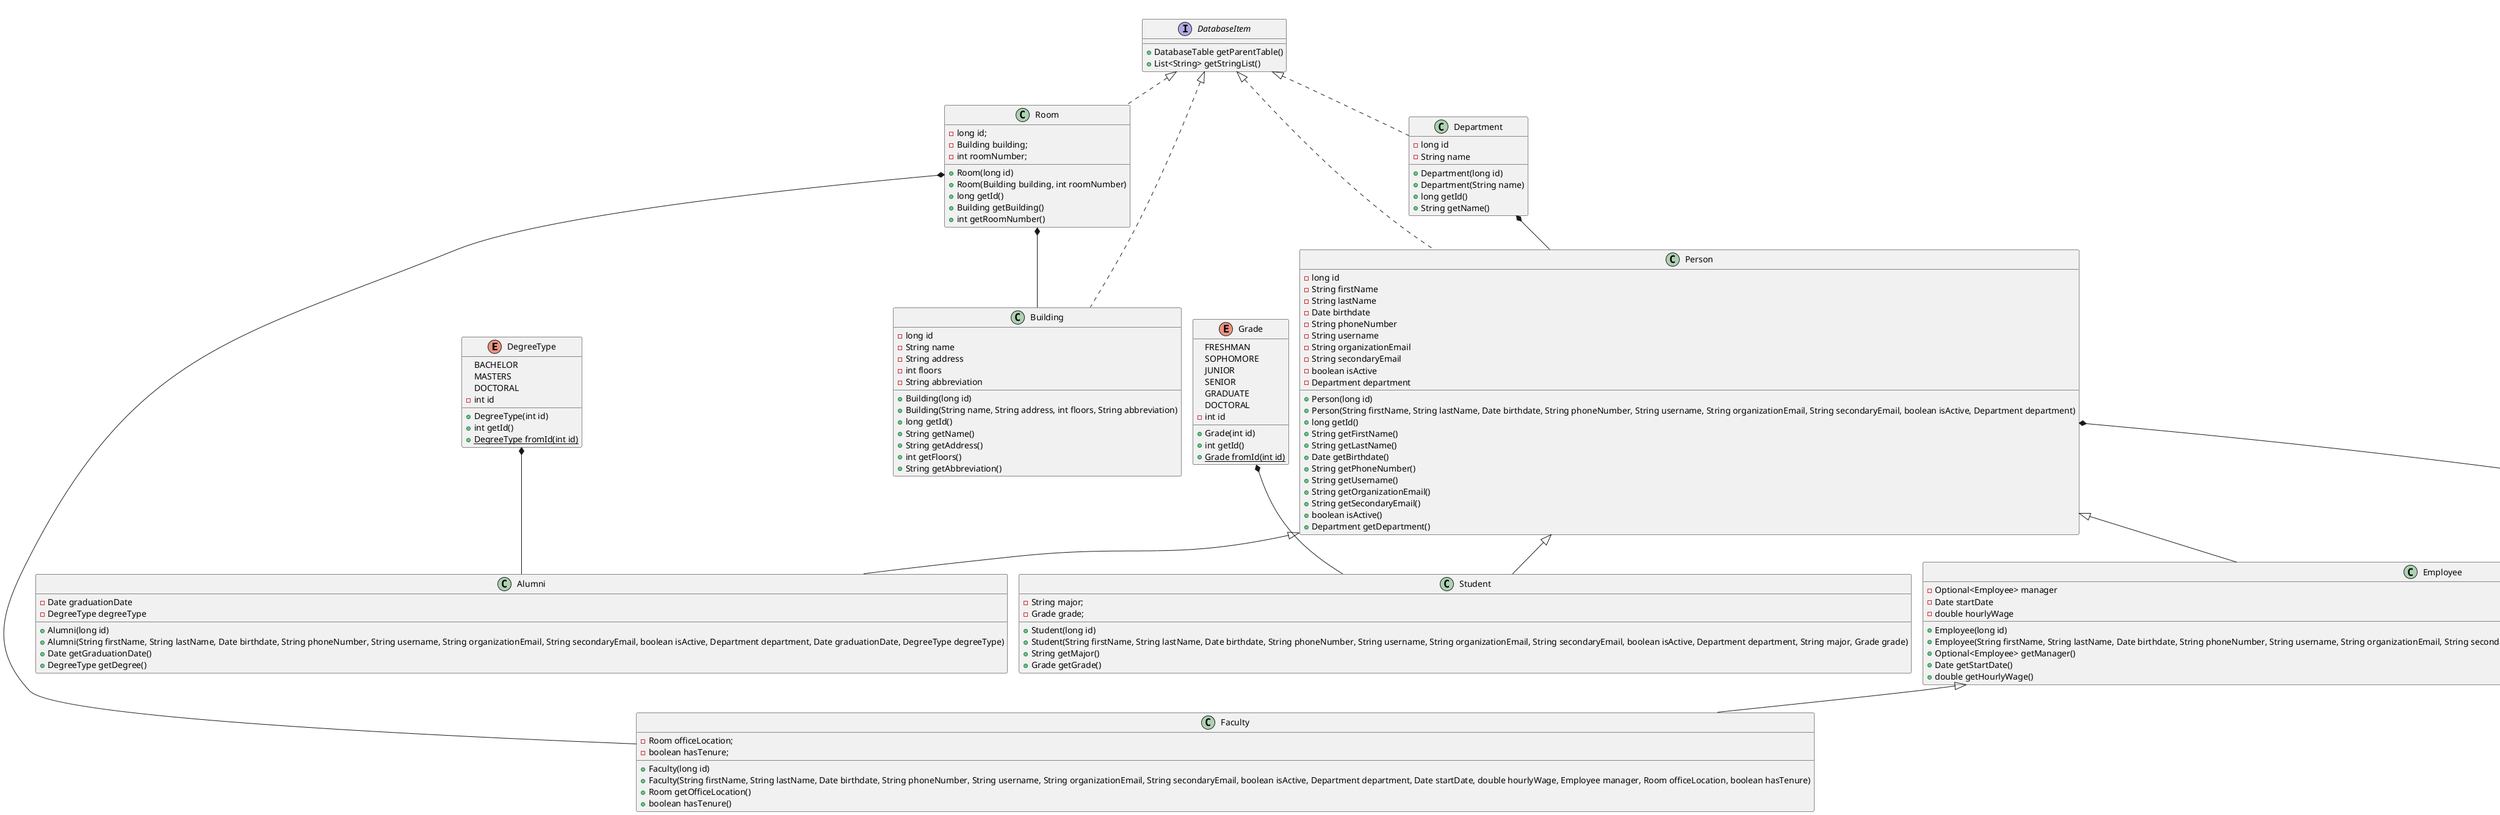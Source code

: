 @startuml
!pragma layout smetana
'https://plantuml.com/class-diagram

enum DegreeType {
BACHELOR
MASTERS
DOCTORAL
-int id
+DegreeType(int id)
+int getId()
+{static}DegreeType fromId(int id)
}

enum Grade {
FRESHMAN
SOPHOMORE
JUNIOR
SENIOR
GRADUATE
DOCTORAL
-int id
+Grade(int id)
+int getId()
+{static}Grade fromId(int id)
}

interface DatabaseItem {
+DatabaseTable getParentTable()
+List<String> getStringList()
}

interface DatabaseTable {
    +{static}int PAGE_SIZE
    +String getTableName()
    +long getCountTableRows()
    +List<String> getColumnNames()
}

class Alumni extends Person {
    -Date graduationDate
    -DegreeType degreeType

    +Alumni(long id)
    +Alumni(String firstName, String lastName, Date birthdate, String phoneNumber, String username, String organizationEmail, String secondaryEmail, boolean isActive, Department department, Date graduationDate, DegreeType degreeType)
    +Date getGraduationDate()
    +DegreeType getDegree()
}

class Building implements DatabaseItem {
    -long id
    -String name
    -String address
    -int floors
    -String abbreviation

    +Building(long id)
    +Building(String name, String address, int floors, String abbreviation)
    +long getId()
    +String getName()
    +String getAddress()
    +int getFloors()
    +String getAbbreviation()
}

class Department implements DatabaseItem {
    -long id
    -String name

    +Department(long id)
    +Department(String name)
    +long getId()
    +String getName()
}

class Employee extends Person {
    -Optional<Employee> manager
    -Date startDate
    -double hourlyWage

    +Employee(long id)
    +Employee(String firstName, String lastName, Date birthdate, String phoneNumber, String username, String organizationEmail, String secondaryEmail, boolean isActive, Department department, Date startDate, double hourlyWage, Employee manager)
    +Optional<Employee> getManager()
    +Date getStartDate()
    +double getHourlyWage()
}

class Faculty extends Employee {
    -Room officeLocation;
    -boolean hasTenure;

    +Faculty(long id)
    +Faculty(String firstName, String lastName, Date birthdate, String phoneNumber, String username, String organizationEmail, String secondaryEmail, boolean isActive, Department department, Date startDate, double hourlyWage, Employee manager, Room officeLocation, boolean hasTenure)
    +Room getOfficeLocation()
    +boolean hasTenure()
}

class Person implements DatabaseItem {
    - long id
    - String firstName
    - String lastName
    - Date birthdate
    - String phoneNumber
    - String username
    - String organizationEmail
    - String secondaryEmail
    - boolean isActive
    - Department department

    +Person(long id)
    +Person(String firstName, String lastName, Date birthdate, String phoneNumber, String username, String organizationEmail, String secondaryEmail, boolean isActive, Department department)
    +long getId()
    +String getFirstName()
    +String getLastName()
    +Date getBirthdate()
    +String getPhoneNumber()
    +String getUsername()
    +String getOrganizationEmail()
    +String getSecondaryEmail()
    +boolean isActive()
    +Department getDepartment()
}

class Room implements DatabaseItem {
     -long id;
     -Building building;
     -int roomNumber;

     +Room(long id)
     +Room(Building building, int roomNumber)
     +long getId()
     +Building getBuilding()
     +int getRoomNumber()
}

class Student extends Person {
    -String major;
    -Grade grade;

    +Student(long id)
    +Student(String firstName, String lastName, Date birthdate, String phoneNumber, String username, String organizationEmail, String secondaryEmail, boolean isActive, Department department, String major, Grade grade)
    +String getMajor()
    +Grade getGrade()
}

class Config {
    -{static} Config instance
    -String databaseName
    -String databaseUsername
    -String databasePassword
    -String databaseHost

    ~Config()
    -Config(String filename)
    ~{static}InputStream readFromResourceFile(String filename)
    ~{static}Properties getPropertiesFromInputStream(InputStream inputStream)
    ~void setInstanceVariables(Properties properties)
    +{static}Config getInstance()
    +{static}Config initialize(String filename)
    +String getDatabaseName()
    +String getDatabaseUsername()
    +String getDatabasePassword()
    +String getDatabaseHost()
    ~void reset()
}

class Database {
 -{static} int NETWORK_TIMEOUT
 -{static} Database instance
 -Connection databaseConnection

 -Database()
 +{static} Database getInstance()
 -void initializeDatabase()
 -boolean testHostConnection(String host)
 +Connection getDatabaseConnection()
 ~void reset()
}

Config *-- Config
Database *-- Database

Config *-- Database
DegreeType *-- Alumni
Grade *-- Student
Department *-- Person
Room *-- Faculty
Room *-- Building
Person *-- Database



class SchoolSimApplication {
  -{static} String CONFIG_FILE

  +{static} void main(String[] args)
}
SchoolSimApplication o-- Config

class AlumniTable implements DatabaseTable {

}

class EmployeeTable implements DatabaseTable {
}

class FacultyTable implements DatabaseTable {
}

class PersonTable implements DatabaseTable {
}

class StudentTable implements DatabaseTable {
}

@enduml